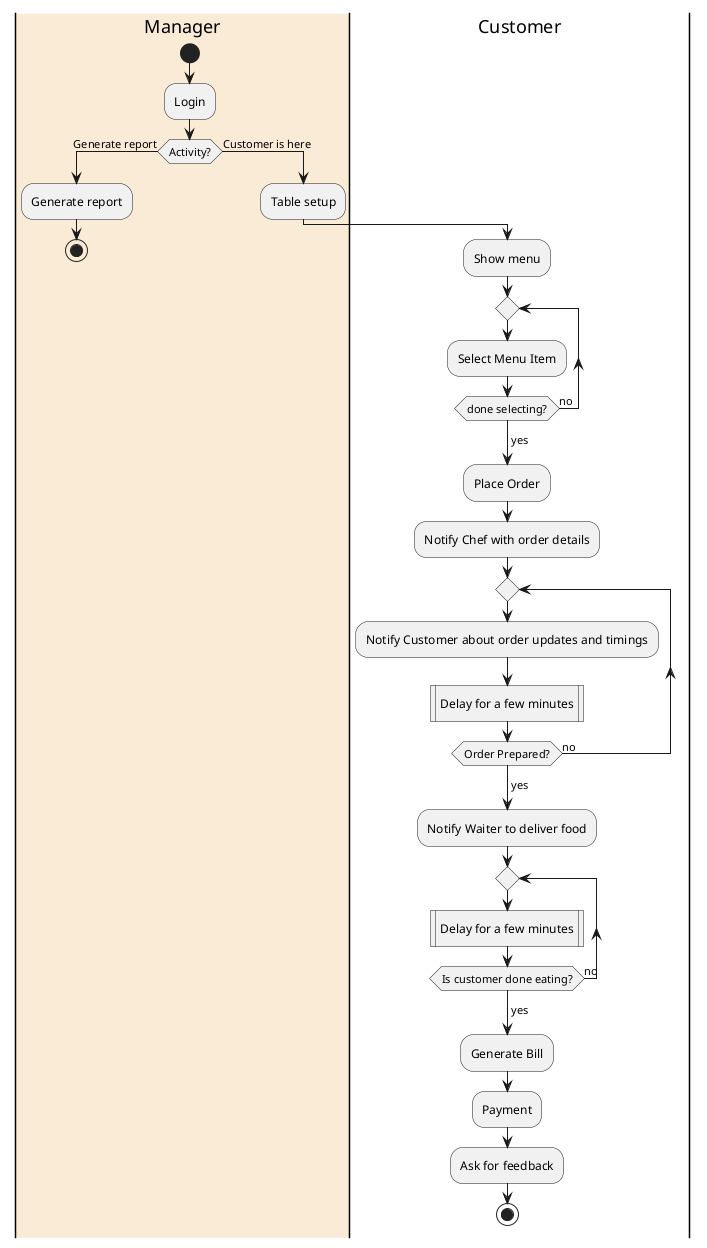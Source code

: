 @startuml
|#AntiqueWhite|Manager|
start
:Login;
if (Activity?) is (Generate report) then
:Generate report;
stop
else (Customer is here)
:Table setup;
|Customer|
:Show menu;
repeat
 :Select Menu Item;
repeat while (done selecting?) is (no )
->yes;
:Place Order;
:Notify Chef with order details;

repeat
  :Notify Customer about order updates and timings;
  :Delay for a few minutes|
repeat while (Order Prepared?) is (no )
->yes;
:Notify Waiter to deliver food;
repeat
  :Delay for a few minutes|
repeat while (Is customer done eating?) is (no )
->yes;
:Generate Bill;
:Payment;
:Ask for feedback;
' endif

stop
@enduml

' TODO
' customer should be able to add more items to their order at any time before payment